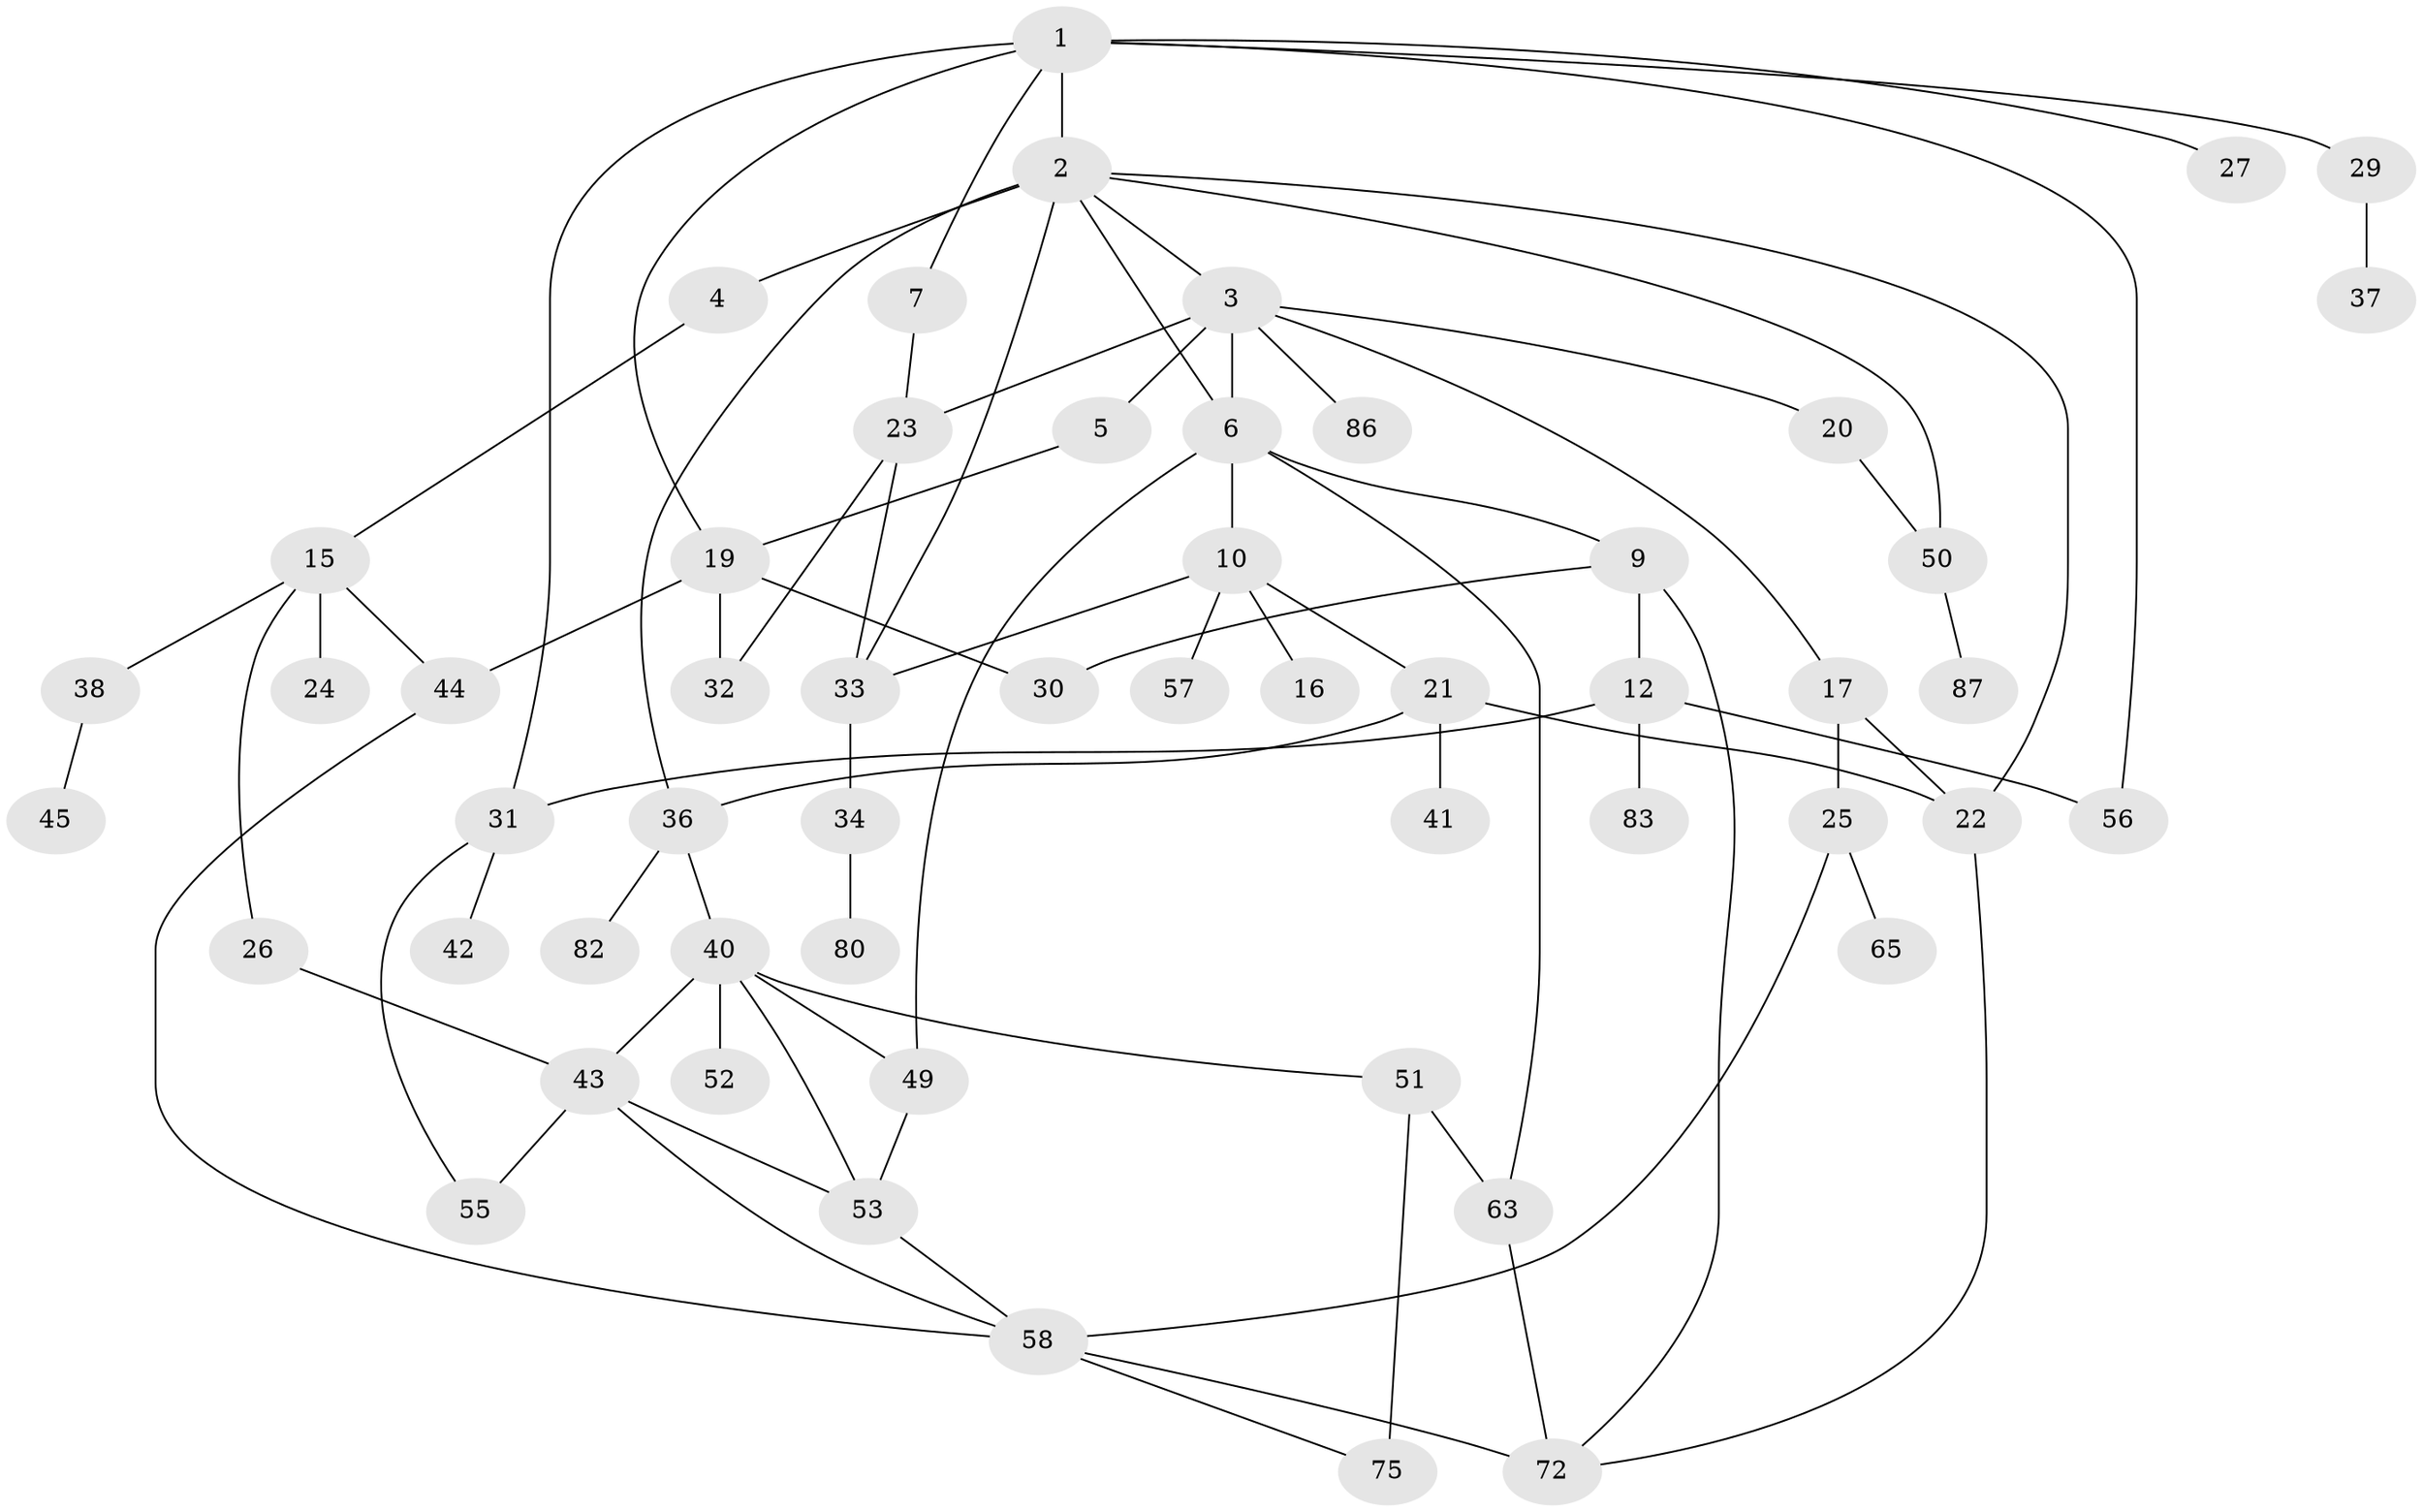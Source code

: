 // Generated by graph-tools (version 1.1) at 2025/51/02/27/25 19:51:40]
// undirected, 55 vertices, 81 edges
graph export_dot {
graph [start="1"]
  node [color=gray90,style=filled];
  1 [super="+8"];
  2 [super="+47"];
  3 [super="+13"];
  4 [super="+54"];
  5;
  6 [super="+64"];
  7 [super="+73"];
  9;
  10 [super="+11"];
  12 [super="+14"];
  15 [super="+18"];
  16;
  17;
  19 [super="+68"];
  20;
  21 [super="+35"];
  22 [super="+79"];
  23 [super="+77"];
  24;
  25 [super="+28"];
  26;
  27;
  29 [super="+60"];
  30;
  31 [super="+61"];
  32 [super="+62"];
  33 [super="+81"];
  34;
  36 [super="+39"];
  37;
  38 [super="+74"];
  40 [super="+48"];
  41;
  42;
  43 [super="+46"];
  44 [super="+71"];
  45 [super="+66"];
  49 [super="+85"];
  50;
  51 [super="+59"];
  52 [super="+84"];
  53 [super="+67"];
  55;
  56 [super="+78"];
  57;
  58 [super="+70"];
  63 [super="+69"];
  65;
  72 [super="+76"];
  75;
  80;
  82;
  83;
  86;
  87;
  1 -- 2;
  1 -- 7;
  1 -- 27;
  1 -- 29;
  1 -- 56;
  1 -- 19;
  1 -- 31;
  2 -- 3;
  2 -- 4 [weight=2];
  2 -- 33;
  2 -- 6;
  2 -- 50;
  2 -- 36;
  2 -- 22;
  3 -- 5;
  3 -- 6;
  3 -- 23;
  3 -- 86;
  3 -- 17;
  3 -- 20;
  4 -- 15;
  5 -- 19;
  6 -- 9;
  6 -- 10;
  6 -- 63;
  6 -- 49;
  7 -- 23 [weight=2];
  9 -- 12;
  9 -- 30;
  9 -- 72;
  10 -- 16;
  10 -- 21;
  10 -- 57;
  10 -- 33;
  12 -- 56;
  12 -- 83;
  12 -- 31;
  15 -- 24;
  15 -- 44;
  15 -- 26;
  15 -- 38;
  17 -- 22;
  17 -- 25;
  19 -- 32 [weight=2];
  19 -- 30;
  19 -- 44;
  20 -- 50;
  21 -- 36;
  21 -- 41;
  21 -- 22;
  22 -- 72;
  23 -- 32;
  23 -- 33;
  25 -- 65;
  25 -- 58;
  26 -- 43;
  29 -- 37;
  31 -- 42;
  31 -- 55;
  33 -- 34;
  34 -- 80;
  36 -- 82;
  36 -- 40;
  38 -- 45;
  40 -- 49;
  40 -- 51;
  40 -- 52;
  40 -- 43;
  40 -- 53;
  43 -- 58;
  43 -- 53;
  43 -- 55;
  44 -- 58;
  49 -- 53;
  50 -- 87;
  51 -- 75;
  51 -- 63 [weight=2];
  53 -- 58;
  58 -- 75;
  58 -- 72;
  63 -- 72;
}
